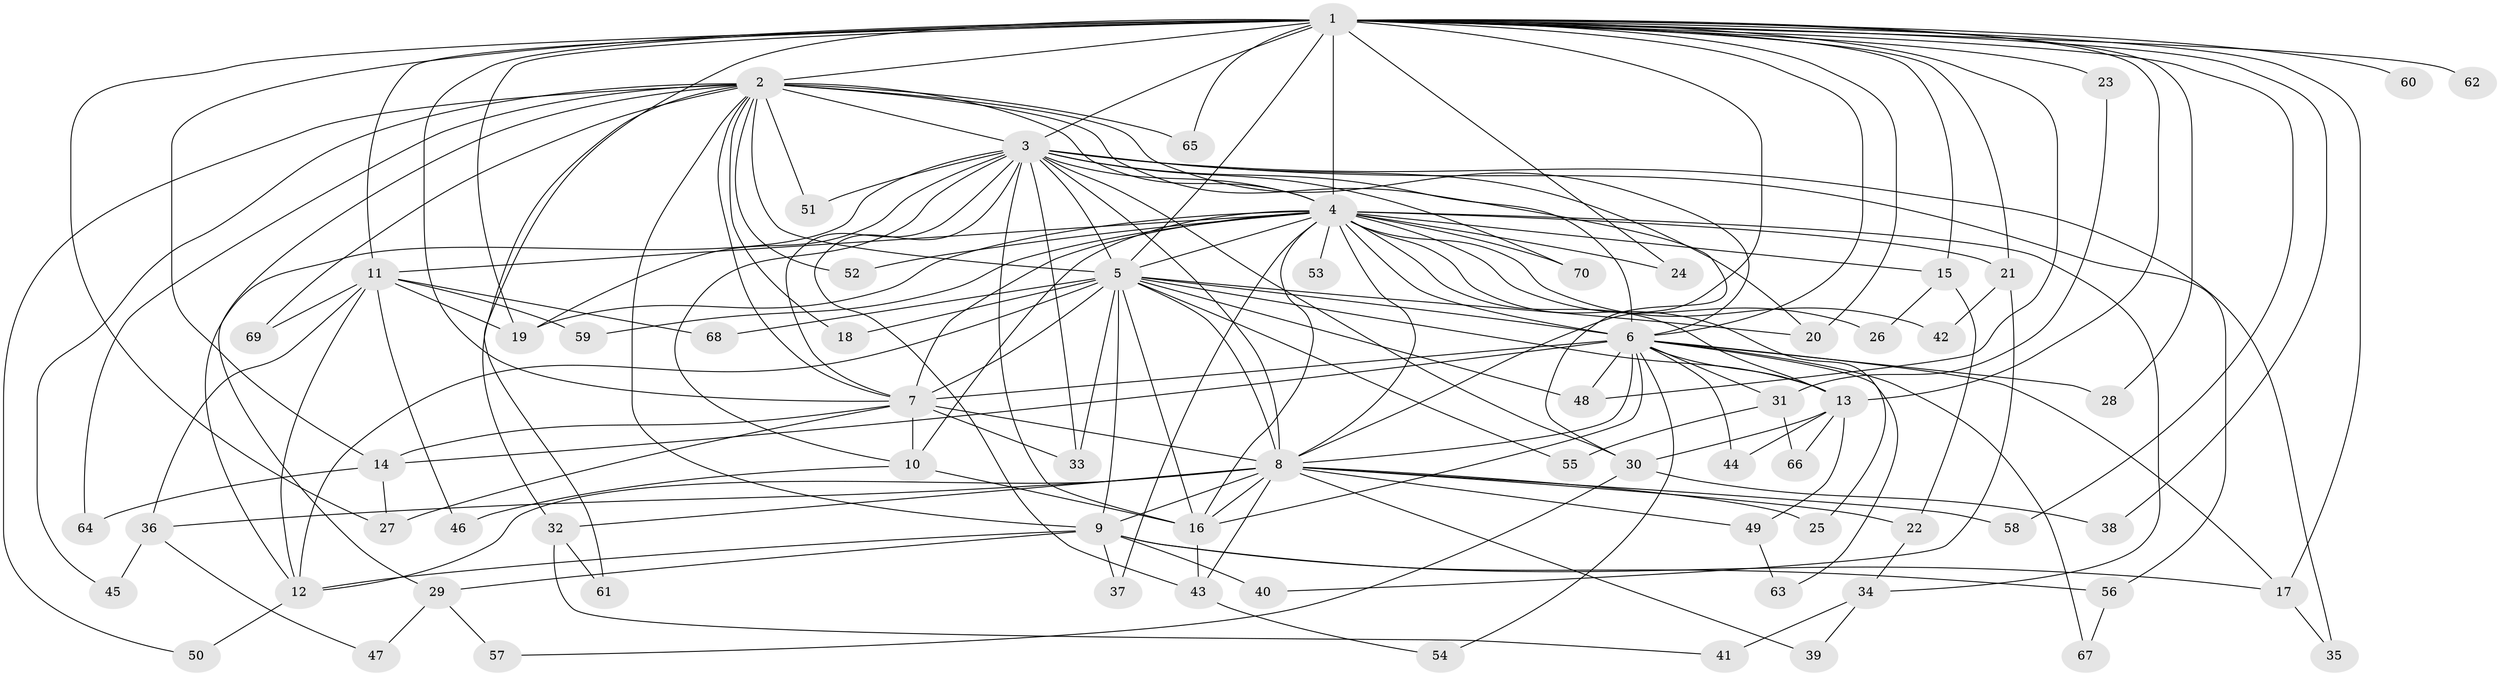 // original degree distribution, {23: 0.014285714285714285, 32: 0.02142857142857143, 27: 0.007142857142857143, 22: 0.014285714285714285, 24: 0.007142857142857143, 13: 0.007142857142857143, 5: 0.05, 4: 0.12142857142857143, 2: 0.5642857142857143, 10: 0.007142857142857143, 6: 0.007142857142857143, 7: 0.014285714285714285, 3: 0.16428571428571428}
// Generated by graph-tools (version 1.1) at 2025/34/03/09/25 02:34:48]
// undirected, 70 vertices, 168 edges
graph export_dot {
graph [start="1"]
  node [color=gray90,style=filled];
  1;
  2;
  3;
  4;
  5;
  6;
  7;
  8;
  9;
  10;
  11;
  12;
  13;
  14;
  15;
  16;
  17;
  18;
  19;
  20;
  21;
  22;
  23;
  24;
  25;
  26;
  27;
  28;
  29;
  30;
  31;
  32;
  33;
  34;
  35;
  36;
  37;
  38;
  39;
  40;
  41;
  42;
  43;
  44;
  45;
  46;
  47;
  48;
  49;
  50;
  51;
  52;
  53;
  54;
  55;
  56;
  57;
  58;
  59;
  60;
  61;
  62;
  63;
  64;
  65;
  66;
  67;
  68;
  69;
  70;
  1 -- 2 [weight=3.0];
  1 -- 3 [weight=5.0];
  1 -- 4 [weight=5.0];
  1 -- 5 [weight=6.0];
  1 -- 6 [weight=3.0];
  1 -- 7 [weight=3.0];
  1 -- 8 [weight=6.0];
  1 -- 11 [weight=1.0];
  1 -- 13 [weight=1.0];
  1 -- 14 [weight=2.0];
  1 -- 15 [weight=1.0];
  1 -- 17 [weight=1.0];
  1 -- 19 [weight=1.0];
  1 -- 20 [weight=1.0];
  1 -- 21 [weight=1.0];
  1 -- 23 [weight=2.0];
  1 -- 24 [weight=1.0];
  1 -- 27 [weight=1.0];
  1 -- 28 [weight=1.0];
  1 -- 38 [weight=1.0];
  1 -- 48 [weight=2.0];
  1 -- 58 [weight=1.0];
  1 -- 60 [weight=1.0];
  1 -- 61 [weight=1.0];
  1 -- 62 [weight=2.0];
  1 -- 65 [weight=1.0];
  2 -- 3 [weight=1.0];
  2 -- 4 [weight=2.0];
  2 -- 5 [weight=2.0];
  2 -- 6 [weight=1.0];
  2 -- 7 [weight=1.0];
  2 -- 9 [weight=1.0];
  2 -- 18 [weight=1.0];
  2 -- 29 [weight=1.0];
  2 -- 30 [weight=1.0];
  2 -- 32 [weight=1.0];
  2 -- 45 [weight=1.0];
  2 -- 50 [weight=1.0];
  2 -- 51 [weight=1.0];
  2 -- 52 [weight=1.0];
  2 -- 64 [weight=1.0];
  2 -- 65 [weight=1.0];
  2 -- 69 [weight=1.0];
  3 -- 4 [weight=2.0];
  3 -- 5 [weight=3.0];
  3 -- 6 [weight=1.0];
  3 -- 7 [weight=1.0];
  3 -- 8 [weight=1.0];
  3 -- 10 [weight=1.0];
  3 -- 12 [weight=1.0];
  3 -- 16 [weight=1.0];
  3 -- 19 [weight=1.0];
  3 -- 20 [weight=1.0];
  3 -- 30 [weight=2.0];
  3 -- 33 [weight=1.0];
  3 -- 35 [weight=1.0];
  3 -- 43 [weight=1.0];
  3 -- 51 [weight=1.0];
  3 -- 56 [weight=1.0];
  3 -- 70 [weight=1.0];
  4 -- 5 [weight=4.0];
  4 -- 6 [weight=2.0];
  4 -- 7 [weight=2.0];
  4 -- 8 [weight=3.0];
  4 -- 10 [weight=2.0];
  4 -- 11 [weight=1.0];
  4 -- 13 [weight=2.0];
  4 -- 15 [weight=1.0];
  4 -- 16 [weight=1.0];
  4 -- 19 [weight=1.0];
  4 -- 21 [weight=1.0];
  4 -- 24 [weight=1.0];
  4 -- 25 [weight=1.0];
  4 -- 26 [weight=1.0];
  4 -- 34 [weight=1.0];
  4 -- 37 [weight=1.0];
  4 -- 42 [weight=1.0];
  4 -- 52 [weight=1.0];
  4 -- 53 [weight=1.0];
  4 -- 59 [weight=1.0];
  4 -- 70 [weight=1.0];
  5 -- 6 [weight=3.0];
  5 -- 7 [weight=3.0];
  5 -- 8 [weight=2.0];
  5 -- 9 [weight=1.0];
  5 -- 12 [weight=1.0];
  5 -- 13 [weight=1.0];
  5 -- 16 [weight=8.0];
  5 -- 18 [weight=1.0];
  5 -- 20 [weight=1.0];
  5 -- 33 [weight=1.0];
  5 -- 48 [weight=1.0];
  5 -- 55 [weight=1.0];
  5 -- 68 [weight=1.0];
  6 -- 7 [weight=1.0];
  6 -- 8 [weight=2.0];
  6 -- 13 [weight=1.0];
  6 -- 14 [weight=1.0];
  6 -- 16 [weight=1.0];
  6 -- 17 [weight=1.0];
  6 -- 28 [weight=1.0];
  6 -- 31 [weight=1.0];
  6 -- 44 [weight=1.0];
  6 -- 48 [weight=1.0];
  6 -- 54 [weight=1.0];
  6 -- 63 [weight=1.0];
  6 -- 67 [weight=1.0];
  7 -- 8 [weight=14.0];
  7 -- 10 [weight=1.0];
  7 -- 14 [weight=1.0];
  7 -- 27 [weight=2.0];
  7 -- 33 [weight=1.0];
  8 -- 9 [weight=1.0];
  8 -- 12 [weight=2.0];
  8 -- 16 [weight=1.0];
  8 -- 22 [weight=1.0];
  8 -- 25 [weight=1.0];
  8 -- 32 [weight=2.0];
  8 -- 36 [weight=1.0];
  8 -- 39 [weight=1.0];
  8 -- 43 [weight=1.0];
  8 -- 49 [weight=1.0];
  8 -- 58 [weight=1.0];
  9 -- 12 [weight=1.0];
  9 -- 17 [weight=1.0];
  9 -- 29 [weight=1.0];
  9 -- 37 [weight=1.0];
  9 -- 40 [weight=1.0];
  9 -- 56 [weight=1.0];
  10 -- 16 [weight=1.0];
  10 -- 46 [weight=1.0];
  11 -- 12 [weight=1.0];
  11 -- 19 [weight=1.0];
  11 -- 36 [weight=1.0];
  11 -- 46 [weight=1.0];
  11 -- 59 [weight=1.0];
  11 -- 68 [weight=1.0];
  11 -- 69 [weight=1.0];
  12 -- 50 [weight=1.0];
  13 -- 30 [weight=1.0];
  13 -- 44 [weight=1.0];
  13 -- 49 [weight=1.0];
  13 -- 66 [weight=1.0];
  14 -- 27 [weight=1.0];
  14 -- 64 [weight=1.0];
  15 -- 22 [weight=1.0];
  15 -- 26 [weight=1.0];
  16 -- 43 [weight=1.0];
  17 -- 35 [weight=1.0];
  21 -- 40 [weight=1.0];
  21 -- 42 [weight=1.0];
  22 -- 34 [weight=1.0];
  23 -- 31 [weight=1.0];
  29 -- 47 [weight=1.0];
  29 -- 57 [weight=1.0];
  30 -- 38 [weight=1.0];
  30 -- 57 [weight=1.0];
  31 -- 55 [weight=1.0];
  31 -- 66 [weight=1.0];
  32 -- 41 [weight=1.0];
  32 -- 61 [weight=1.0];
  34 -- 39 [weight=1.0];
  34 -- 41 [weight=1.0];
  36 -- 45 [weight=1.0];
  36 -- 47 [weight=1.0];
  43 -- 54 [weight=1.0];
  49 -- 63 [weight=1.0];
  56 -- 67 [weight=1.0];
}
